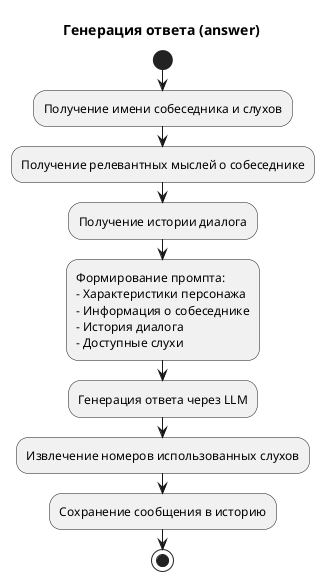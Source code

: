 @startuml

' Блок-схема генерации ответа
title Генерация ответа (answer)

start
:Получение имени собеседника и слухов;

:Получение релевантных мыслей о собеседнике;
:Получение истории диалога;

:Формирование промпта:
- Характеристики персонажа
- Информация о собеседнике
- История диалога
- Доступные слухи;

:Генерация ответа через LLM;

:Извлечение номеров использованных слухов;

:Сохранение сообщения в историю;

stop

@enduml

@startuml

' Блок-схема генерации слуха
title Генерация слуха (generate_rumor)

start
:Получение существующих слухов;

:Формирование промпта:
- Характеристики персонажа
- Существующие слухи
- Инструкции по генерации;

:Генерация слуха через LLM;

:Создание узла слуха:
- ID
- Тип: rumor
- Содержание
- Временная метка;

:Добавление слуха в память;

stop

@enduml 